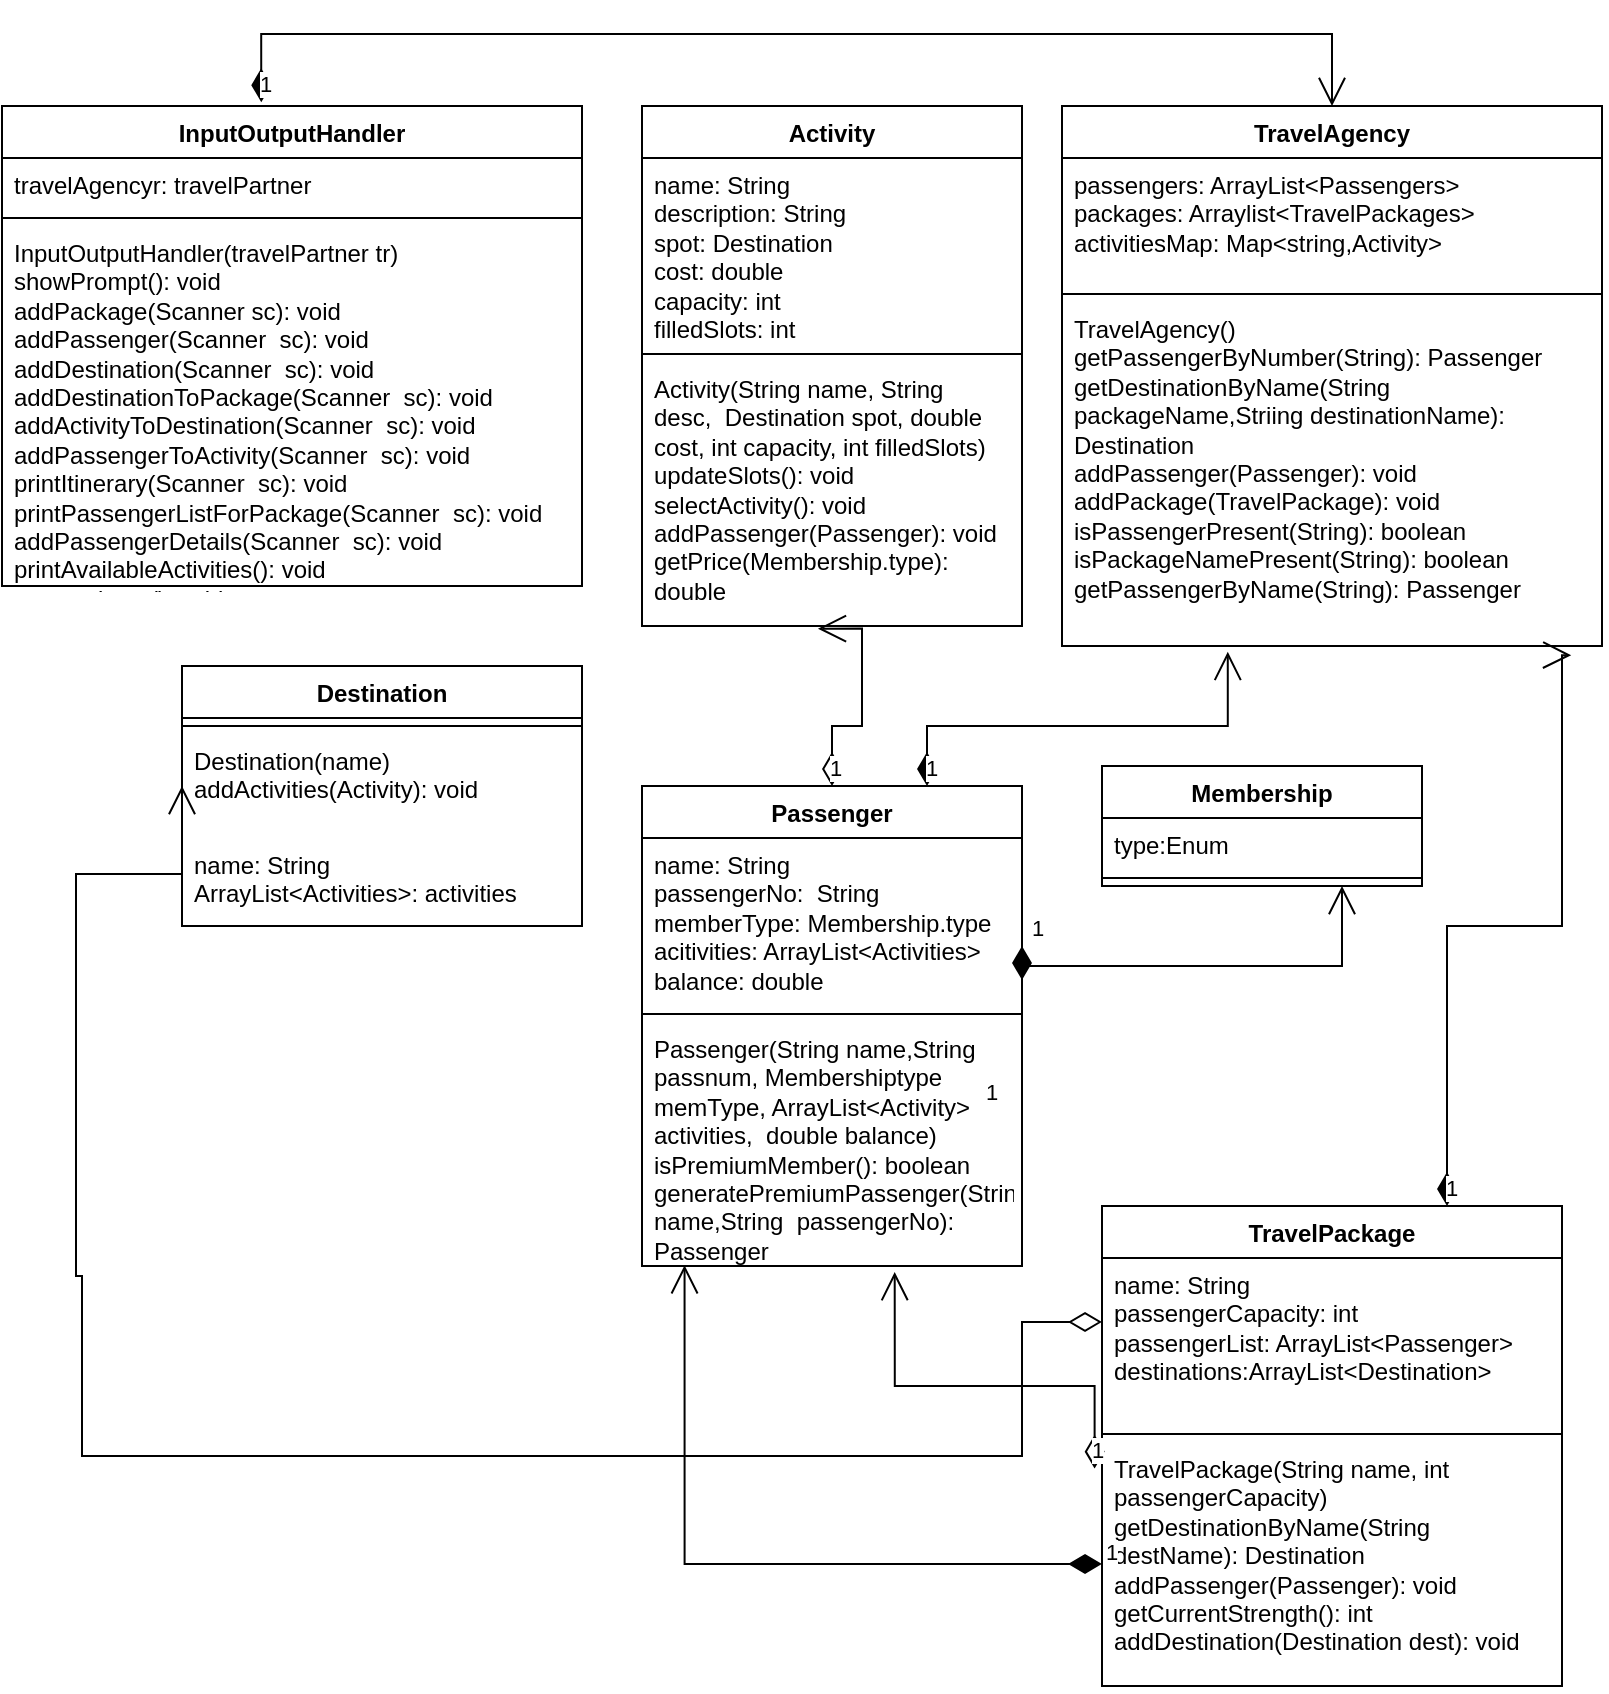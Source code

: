 <mxfile version="22.1.11" type="device">
  <diagram name="Page-1" id="MIF0Vb71k7gxBIaq7aiF">
    <mxGraphModel dx="1467" dy="797" grid="1" gridSize="10" guides="1" tooltips="1" connect="1" arrows="1" fold="1" page="1" pageScale="1" pageWidth="827" pageHeight="1169" math="0" shadow="0">
      <root>
        <mxCell id="0" />
        <mxCell id="1" parent="0" />
        <mxCell id="ngn3Fu3llOTl33DVyMuz-3" value="InputOutputHandler" style="swimlane;fontStyle=1;align=center;verticalAlign=top;childLayout=stackLayout;horizontal=1;startSize=26;horizontalStack=0;resizeParent=1;resizeParentMax=0;resizeLast=0;collapsible=1;marginBottom=0;whiteSpace=wrap;html=1;" vertex="1" parent="1">
          <mxGeometry x="20" y="90" width="290" height="240" as="geometry" />
        </mxCell>
        <mxCell id="ngn3Fu3llOTl33DVyMuz-4" value="travelAgencyr: travelPartner" style="text;strokeColor=none;fillColor=none;align=left;verticalAlign=top;spacingLeft=4;spacingRight=4;overflow=hidden;rotatable=0;points=[[0,0.5],[1,0.5]];portConstraint=eastwest;whiteSpace=wrap;html=1;" vertex="1" parent="ngn3Fu3llOTl33DVyMuz-3">
          <mxGeometry y="26" width="290" height="26" as="geometry" />
        </mxCell>
        <mxCell id="ngn3Fu3llOTl33DVyMuz-5" value="" style="line;strokeWidth=1;fillColor=none;align=left;verticalAlign=middle;spacingTop=-1;spacingLeft=3;spacingRight=3;rotatable=0;labelPosition=right;points=[];portConstraint=eastwest;strokeColor=inherit;" vertex="1" parent="ngn3Fu3llOTl33DVyMuz-3">
          <mxGeometry y="52" width="290" height="8" as="geometry" />
        </mxCell>
        <mxCell id="ngn3Fu3llOTl33DVyMuz-6" value="InputOutputHandler(travelPartner tr)&lt;br&gt;showPrompt(): void&lt;br&gt;addPackage(Scanner sc): void&lt;br&gt;addPassenger(Scanner&amp;nbsp; sc): void&lt;br&gt;addDestination(Scanner&amp;nbsp; sc): void&lt;br&gt;addDestinationToPackage(Scanner&amp;nbsp; sc): void&lt;br&gt;addActivityToDestination(Scanner&amp;nbsp; sc): void&lt;br&gt;addPassengerToActivity(Scanner&amp;nbsp; sc): void&lt;br&gt;printItinerary(Scanner&amp;nbsp; sc): void&lt;br&gt;printPassengerListForPackage(Scanner&amp;nbsp; sc): void&lt;br&gt;addPassengerDetails(Scanner&amp;nbsp; sc): void&lt;br&gt;printAvailableActivities(): void&lt;br&gt;processinput(): void" style="text;strokeColor=none;fillColor=none;align=left;verticalAlign=top;spacingLeft=4;spacingRight=4;overflow=hidden;rotatable=0;points=[[0,0.5],[1,0.5]];portConstraint=eastwest;whiteSpace=wrap;html=1;" vertex="1" parent="ngn3Fu3llOTl33DVyMuz-3">
          <mxGeometry y="60" width="290" height="180" as="geometry" />
        </mxCell>
        <mxCell id="ngn3Fu3llOTl33DVyMuz-7" value="Activity" style="swimlane;fontStyle=1;align=center;verticalAlign=top;childLayout=stackLayout;horizontal=1;startSize=26;horizontalStack=0;resizeParent=1;resizeParentMax=0;resizeLast=0;collapsible=1;marginBottom=0;whiteSpace=wrap;html=1;" vertex="1" parent="1">
          <mxGeometry x="340" y="90" width="190" height="260" as="geometry" />
        </mxCell>
        <mxCell id="ngn3Fu3llOTl33DVyMuz-8" value="name: String&lt;br&gt;description: String&lt;br&gt;spot: Destination&lt;br&gt;cost: double&lt;br&gt;capacity: int&lt;br&gt;filledSlots: int" style="text;strokeColor=none;fillColor=none;align=left;verticalAlign=top;spacingLeft=4;spacingRight=4;overflow=hidden;rotatable=0;points=[[0,0.5],[1,0.5]];portConstraint=eastwest;whiteSpace=wrap;html=1;" vertex="1" parent="ngn3Fu3llOTl33DVyMuz-7">
          <mxGeometry y="26" width="190" height="94" as="geometry" />
        </mxCell>
        <mxCell id="ngn3Fu3llOTl33DVyMuz-9" value="" style="line;strokeWidth=1;fillColor=none;align=left;verticalAlign=middle;spacingTop=-1;spacingLeft=3;spacingRight=3;rotatable=0;labelPosition=right;points=[];portConstraint=eastwest;strokeColor=inherit;" vertex="1" parent="ngn3Fu3llOTl33DVyMuz-7">
          <mxGeometry y="120" width="190" height="8" as="geometry" />
        </mxCell>
        <mxCell id="ngn3Fu3llOTl33DVyMuz-10" value="Activity(String name, String desc,&amp;nbsp; Destination spot, double cost, int capacity, int filledSlots)&lt;br&gt;updateSlots(): void&lt;br&gt;selectActivity(): void&lt;br&gt;addPassenger(Passenger): void&lt;br&gt;getPrice(Membership.type): double&lt;br&gt;" style="text;strokeColor=none;fillColor=none;align=left;verticalAlign=top;spacingLeft=4;spacingRight=4;overflow=hidden;rotatable=0;points=[[0,0.5],[1,0.5]];portConstraint=eastwest;whiteSpace=wrap;html=1;" vertex="1" parent="ngn3Fu3llOTl33DVyMuz-7">
          <mxGeometry y="128" width="190" height="132" as="geometry" />
        </mxCell>
        <mxCell id="ngn3Fu3llOTl33DVyMuz-14" value="TravelAgency" style="swimlane;fontStyle=1;align=center;verticalAlign=top;childLayout=stackLayout;horizontal=1;startSize=26;horizontalStack=0;resizeParent=1;resizeParentMax=0;resizeLast=0;collapsible=1;marginBottom=0;whiteSpace=wrap;html=1;" vertex="1" parent="1">
          <mxGeometry x="550" y="90" width="270" height="270" as="geometry" />
        </mxCell>
        <mxCell id="ngn3Fu3llOTl33DVyMuz-15" value="passengers: ArrayList&amp;lt;Passengers&amp;gt;&lt;br&gt;packages: Arraylist&amp;lt;TravelPackages&amp;gt;&lt;br&gt;activitiesMap: Map&amp;lt;string,Activity&amp;gt;&lt;br&gt;" style="text;strokeColor=none;fillColor=none;align=left;verticalAlign=top;spacingLeft=4;spacingRight=4;overflow=hidden;rotatable=0;points=[[0,0.5],[1,0.5]];portConstraint=eastwest;whiteSpace=wrap;html=1;" vertex="1" parent="ngn3Fu3llOTl33DVyMuz-14">
          <mxGeometry y="26" width="270" height="64" as="geometry" />
        </mxCell>
        <mxCell id="ngn3Fu3llOTl33DVyMuz-16" value="" style="line;strokeWidth=1;fillColor=none;align=left;verticalAlign=middle;spacingTop=-1;spacingLeft=3;spacingRight=3;rotatable=0;labelPosition=right;points=[];portConstraint=eastwest;strokeColor=inherit;" vertex="1" parent="ngn3Fu3llOTl33DVyMuz-14">
          <mxGeometry y="90" width="270" height="8" as="geometry" />
        </mxCell>
        <mxCell id="ngn3Fu3llOTl33DVyMuz-17" value="TravelAgency()&lt;br&gt;getPassengerByNumber(String): Passenger&lt;br&gt;getDestinationByName(String packageName,Striing destinationName): Destination&lt;br&gt;addPassenger(Passenger): void&lt;br&gt;addPackage(TravelPackage): void&lt;br&gt;isPassengerPresent(String): boolean&lt;br&gt;isPackageNamePresent(String): boolean&lt;br&gt;getPassengerByName(String): Passenger" style="text;strokeColor=none;fillColor=none;align=left;verticalAlign=top;spacingLeft=4;spacingRight=4;overflow=hidden;rotatable=0;points=[[0,0.5],[1,0.5]];portConstraint=eastwest;whiteSpace=wrap;html=1;" vertex="1" parent="ngn3Fu3llOTl33DVyMuz-14">
          <mxGeometry y="98" width="270" height="172" as="geometry" />
        </mxCell>
        <mxCell id="ngn3Fu3llOTl33DVyMuz-18" value="Destination" style="swimlane;fontStyle=1;align=center;verticalAlign=top;childLayout=stackLayout;horizontal=1;startSize=26;horizontalStack=0;resizeParent=1;resizeParentMax=0;resizeLast=0;collapsible=1;marginBottom=0;whiteSpace=wrap;html=1;" vertex="1" parent="1">
          <mxGeometry x="110" y="370" width="200" height="130" as="geometry" />
        </mxCell>
        <mxCell id="ngn3Fu3llOTl33DVyMuz-20" value="" style="line;strokeWidth=1;fillColor=none;align=left;verticalAlign=middle;spacingTop=-1;spacingLeft=3;spacingRight=3;rotatable=0;labelPosition=right;points=[];portConstraint=eastwest;strokeColor=inherit;" vertex="1" parent="ngn3Fu3llOTl33DVyMuz-18">
          <mxGeometry y="26" width="200" height="8" as="geometry" />
        </mxCell>
        <mxCell id="ngn3Fu3llOTl33DVyMuz-21" value="Destination(name)&lt;br&gt;addActivities(Activity): void&lt;br&gt;" style="text;strokeColor=none;fillColor=none;align=left;verticalAlign=top;spacingLeft=4;spacingRight=4;overflow=hidden;rotatable=0;points=[[0,0.5],[1,0.5]];portConstraint=eastwest;whiteSpace=wrap;html=1;" vertex="1" parent="ngn3Fu3llOTl33DVyMuz-18">
          <mxGeometry y="34" width="200" height="52" as="geometry" />
        </mxCell>
        <mxCell id="ngn3Fu3llOTl33DVyMuz-19" value="name: String&lt;br&gt;ArrayList&amp;lt;Activities&amp;gt;: activities&lt;br&gt;" style="text;strokeColor=none;fillColor=none;align=left;verticalAlign=top;spacingLeft=4;spacingRight=4;overflow=hidden;rotatable=0;points=[[0,0.5],[1,0.5]];portConstraint=eastwest;whiteSpace=wrap;html=1;" vertex="1" parent="ngn3Fu3llOTl33DVyMuz-18">
          <mxGeometry y="86" width="200" height="44" as="geometry" />
        </mxCell>
        <mxCell id="ngn3Fu3llOTl33DVyMuz-22" value="Passenger" style="swimlane;fontStyle=1;align=center;verticalAlign=top;childLayout=stackLayout;horizontal=1;startSize=26;horizontalStack=0;resizeParent=1;resizeParentMax=0;resizeLast=0;collapsible=1;marginBottom=0;whiteSpace=wrap;html=1;" vertex="1" parent="1">
          <mxGeometry x="340" y="430" width="190" height="240" as="geometry" />
        </mxCell>
        <mxCell id="ngn3Fu3llOTl33DVyMuz-23" value="name: String&lt;br&gt;passengerNo:&amp;nbsp; String&lt;br&gt;memberType: Membership.type&lt;br&gt;acitivities: ArrayList&amp;lt;Activities&amp;gt;&lt;br&gt;balance: double" style="text;strokeColor=none;fillColor=none;align=left;verticalAlign=top;spacingLeft=4;spacingRight=4;overflow=hidden;rotatable=0;points=[[0,0.5],[1,0.5]];portConstraint=eastwest;whiteSpace=wrap;html=1;" vertex="1" parent="ngn3Fu3llOTl33DVyMuz-22">
          <mxGeometry y="26" width="190" height="84" as="geometry" />
        </mxCell>
        <mxCell id="ngn3Fu3llOTl33DVyMuz-24" value="" style="line;strokeWidth=1;fillColor=none;align=left;verticalAlign=middle;spacingTop=-1;spacingLeft=3;spacingRight=3;rotatable=0;labelPosition=right;points=[];portConstraint=eastwest;strokeColor=inherit;" vertex="1" parent="ngn3Fu3llOTl33DVyMuz-22">
          <mxGeometry y="110" width="190" height="8" as="geometry" />
        </mxCell>
        <mxCell id="ngn3Fu3llOTl33DVyMuz-25" value="Passenger(String name,String passnum, Membershiptype memType, ArrayList&amp;lt;Activity&amp;gt; activities,&amp;nbsp; double balance)&lt;br&gt;isPremiumMember(): boolean&lt;br&gt;generatePremiumPassenger(String name,String&amp;nbsp; passengerNo): Passenger&lt;br&gt;" style="text;strokeColor=none;fillColor=none;align=left;verticalAlign=top;spacingLeft=4;spacingRight=4;overflow=hidden;rotatable=0;points=[[0,0.5],[1,0.5]];portConstraint=eastwest;whiteSpace=wrap;html=1;" vertex="1" parent="ngn3Fu3llOTl33DVyMuz-22">
          <mxGeometry y="118" width="190" height="122" as="geometry" />
        </mxCell>
        <mxCell id="ngn3Fu3llOTl33DVyMuz-26" value="Membership" style="swimlane;fontStyle=1;align=center;verticalAlign=top;childLayout=stackLayout;horizontal=1;startSize=26;horizontalStack=0;resizeParent=1;resizeParentMax=0;resizeLast=0;collapsible=1;marginBottom=0;whiteSpace=wrap;html=1;" vertex="1" parent="1">
          <mxGeometry x="570" y="420" width="160" height="60" as="geometry" />
        </mxCell>
        <mxCell id="ngn3Fu3llOTl33DVyMuz-27" value="type:Enum" style="text;strokeColor=none;fillColor=none;align=left;verticalAlign=top;spacingLeft=4;spacingRight=4;overflow=hidden;rotatable=0;points=[[0,0.5],[1,0.5]];portConstraint=eastwest;whiteSpace=wrap;html=1;" vertex="1" parent="ngn3Fu3llOTl33DVyMuz-26">
          <mxGeometry y="26" width="160" height="26" as="geometry" />
        </mxCell>
        <mxCell id="ngn3Fu3llOTl33DVyMuz-28" value="" style="line;strokeWidth=1;fillColor=none;align=left;verticalAlign=middle;spacingTop=-1;spacingLeft=3;spacingRight=3;rotatable=0;labelPosition=right;points=[];portConstraint=eastwest;strokeColor=inherit;" vertex="1" parent="ngn3Fu3llOTl33DVyMuz-26">
          <mxGeometry y="52" width="160" height="8" as="geometry" />
        </mxCell>
        <mxCell id="ngn3Fu3llOTl33DVyMuz-30" value="TravelPackage" style="swimlane;fontStyle=1;align=center;verticalAlign=top;childLayout=stackLayout;horizontal=1;startSize=26;horizontalStack=0;resizeParent=1;resizeParentMax=0;resizeLast=0;collapsible=1;marginBottom=0;whiteSpace=wrap;html=1;" vertex="1" parent="1">
          <mxGeometry x="570" y="640" width="230" height="240" as="geometry" />
        </mxCell>
        <mxCell id="ngn3Fu3llOTl33DVyMuz-31" value="name: String&lt;br&gt;passengerCapacity: int&lt;br&gt;passengerList: ArrayList&amp;lt;Passenger&amp;gt;&lt;br&gt;destinations:ArrayList&amp;lt;Destination&amp;gt;" style="text;strokeColor=none;fillColor=none;align=left;verticalAlign=top;spacingLeft=4;spacingRight=4;overflow=hidden;rotatable=0;points=[[0,0.5],[1,0.5]];portConstraint=eastwest;whiteSpace=wrap;html=1;" vertex="1" parent="ngn3Fu3llOTl33DVyMuz-30">
          <mxGeometry y="26" width="230" height="84" as="geometry" />
        </mxCell>
        <mxCell id="ngn3Fu3llOTl33DVyMuz-32" value="" style="line;strokeWidth=1;fillColor=none;align=left;verticalAlign=middle;spacingTop=-1;spacingLeft=3;spacingRight=3;rotatable=0;labelPosition=right;points=[];portConstraint=eastwest;strokeColor=inherit;" vertex="1" parent="ngn3Fu3llOTl33DVyMuz-30">
          <mxGeometry y="110" width="230" height="8" as="geometry" />
        </mxCell>
        <mxCell id="ngn3Fu3llOTl33DVyMuz-33" value="TravelPackage(String name, int passengerCapacity)&lt;br&gt;getDestinationByName(String destName): Destination&lt;br&gt;addPassenger(Passenger): void&lt;br&gt;getCurrentStrength(): int&lt;br&gt;addDestination(Destination dest): void" style="text;strokeColor=none;fillColor=none;align=left;verticalAlign=top;spacingLeft=4;spacingRight=4;overflow=hidden;rotatable=0;points=[[0,0.5],[1,0.5]];portConstraint=eastwest;whiteSpace=wrap;html=1;" vertex="1" parent="ngn3Fu3llOTl33DVyMuz-30">
          <mxGeometry y="118" width="230" height="122" as="geometry" />
        </mxCell>
        <mxCell id="ngn3Fu3llOTl33DVyMuz-34" value="1" style="endArrow=open;html=1;endSize=12;startArrow=diamondThin;startSize=14;startFill=1;edgeStyle=orthogonalEdgeStyle;align=left;verticalAlign=bottom;rounded=0;entryX=0.75;entryY=1;entryDx=0;entryDy=0;entryPerimeter=0;" edge="1" parent="1" target="ngn3Fu3llOTl33DVyMuz-28">
          <mxGeometry x="-1" y="3" relative="1" as="geometry">
            <mxPoint x="530" y="510" as="sourcePoint" />
            <mxPoint x="690" y="510" as="targetPoint" />
            <Array as="points">
              <mxPoint x="530" y="520" />
              <mxPoint x="690" y="520" />
            </Array>
          </mxGeometry>
        </mxCell>
        <mxCell id="ngn3Fu3llOTl33DVyMuz-35" value="1" style="endArrow=open;html=1;endSize=12;startArrow=diamondThin;startSize=14;startFill=0;edgeStyle=orthogonalEdgeStyle;align=left;verticalAlign=bottom;rounded=0;entryX=0.665;entryY=1.025;entryDx=0;entryDy=0;entryPerimeter=0;exitX=-0.016;exitY=0.109;exitDx=0;exitDy=0;exitPerimeter=0;" edge="1" parent="1" source="ngn3Fu3llOTl33DVyMuz-33" target="ngn3Fu3llOTl33DVyMuz-25">
          <mxGeometry x="-1" y="3" relative="1" as="geometry">
            <mxPoint x="300" y="730" as="sourcePoint" />
            <mxPoint x="460" y="730" as="targetPoint" />
            <Array as="points">
              <mxPoint x="566" y="730" />
              <mxPoint x="466" y="730" />
            </Array>
          </mxGeometry>
        </mxCell>
        <mxCell id="ngn3Fu3llOTl33DVyMuz-36" value="1" style="endArrow=open;html=1;endSize=12;startArrow=diamondThin;startSize=14;startFill=0;edgeStyle=orthogonalEdgeStyle;align=left;verticalAlign=bottom;rounded=0;entryX=0;entryY=0.5;entryDx=0;entryDy=0;exitX=0;exitY=0.5;exitDx=0;exitDy=0;" edge="1" parent="1" target="ngn3Fu3llOTl33DVyMuz-21">
          <mxGeometry x="-1" y="-63" relative="1" as="geometry">
            <mxPoint x="570.0" y="698" as="sourcePoint" />
            <mxPoint x="56.6" y="580" as="targetPoint" />
            <Array as="points">
              <mxPoint x="530" y="698" />
              <mxPoint x="530" y="765" />
              <mxPoint x="60" y="765" />
              <mxPoint x="60" y="675" />
              <mxPoint x="57" y="675" />
              <mxPoint x="57" y="474" />
            </Array>
            <mxPoint x="-60" y="-43" as="offset" />
          </mxGeometry>
        </mxCell>
        <mxCell id="ngn3Fu3llOTl33DVyMuz-37" value="1" style="endArrow=open;html=1;endSize=12;startArrow=diamondThin;startSize=14;startFill=0;edgeStyle=orthogonalEdgeStyle;align=left;verticalAlign=bottom;rounded=0;exitX=0.5;exitY=0;exitDx=0;exitDy=0;entryX=0.463;entryY=1.01;entryDx=0;entryDy=0;entryPerimeter=0;" edge="1" parent="1" source="ngn3Fu3llOTl33DVyMuz-22" target="ngn3Fu3llOTl33DVyMuz-10">
          <mxGeometry x="-1" y="3" relative="1" as="geometry">
            <mxPoint x="370" y="390" as="sourcePoint" />
            <mxPoint x="530" y="390" as="targetPoint" />
            <Array as="points">
              <mxPoint x="435" y="400" />
              <mxPoint x="450" y="400" />
              <mxPoint x="450" y="351" />
            </Array>
          </mxGeometry>
        </mxCell>
        <mxCell id="ngn3Fu3llOTl33DVyMuz-39" value="1" style="endArrow=open;html=1;endSize=12;startArrow=diamondThin;startSize=14;startFill=1;edgeStyle=orthogonalEdgeStyle;align=left;verticalAlign=bottom;rounded=0;entryX=0.112;entryY=0.997;entryDx=0;entryDy=0;entryPerimeter=0;" edge="1" parent="1" source="ngn3Fu3llOTl33DVyMuz-33" target="ngn3Fu3llOTl33DVyMuz-25">
          <mxGeometry x="-1" y="3" relative="1" as="geometry">
            <mxPoint x="50" y="690" as="sourcePoint" />
            <mxPoint x="370" y="520" as="targetPoint" />
          </mxGeometry>
        </mxCell>
        <mxCell id="ngn3Fu3llOTl33DVyMuz-40" value="1" style="endArrow=open;html=1;endSize=12;startArrow=diamondThin;startSize=14;startFill=1;edgeStyle=orthogonalEdgeStyle;align=left;verticalAlign=bottom;rounded=0;exitX=0.75;exitY=0;exitDx=0;exitDy=0;entryX=0.307;entryY=1.017;entryDx=0;entryDy=0;entryPerimeter=0;" edge="1" parent="1" source="ngn3Fu3llOTl33DVyMuz-22" target="ngn3Fu3llOTl33DVyMuz-17">
          <mxGeometry x="-1" y="3" relative="1" as="geometry">
            <mxPoint x="480" y="400" as="sourcePoint" />
            <mxPoint x="640" y="400" as="targetPoint" />
            <Array as="points">
              <mxPoint x="483" y="400" />
              <mxPoint x="633" y="400" />
            </Array>
          </mxGeometry>
        </mxCell>
        <mxCell id="ngn3Fu3llOTl33DVyMuz-41" value="1" style="endArrow=open;html=1;endSize=12;startArrow=diamondThin;startSize=14;startFill=1;edgeStyle=orthogonalEdgeStyle;align=left;verticalAlign=bottom;rounded=0;entryX=0.943;entryY=1.027;entryDx=0;entryDy=0;entryPerimeter=0;exitX=0.75;exitY=0;exitDx=0;exitDy=0;" edge="1" parent="1" source="ngn3Fu3llOTl33DVyMuz-30" target="ngn3Fu3llOTl33DVyMuz-17">
          <mxGeometry x="-1" y="3" relative="1" as="geometry">
            <mxPoint x="300" y="780" as="sourcePoint" />
            <mxPoint x="760" y="600" as="targetPoint" />
            <Array as="points">
              <mxPoint x="743" y="500" />
              <mxPoint x="800" y="500" />
              <mxPoint x="800" y="365" />
            </Array>
          </mxGeometry>
        </mxCell>
        <mxCell id="ngn3Fu3llOTl33DVyMuz-42" value="1" style="endArrow=open;html=1;endSize=12;startArrow=diamondThin;startSize=14;startFill=1;edgeStyle=orthogonalEdgeStyle;align=left;verticalAlign=bottom;rounded=0;exitX=0.447;exitY=-0.008;exitDx=0;exitDy=0;exitPerimeter=0;entryX=0.5;entryY=0;entryDx=0;entryDy=0;" edge="1" parent="1" source="ngn3Fu3llOTl33DVyMuz-3" target="ngn3Fu3llOTl33DVyMuz-14">
          <mxGeometry x="-1" y="3" relative="1" as="geometry">
            <mxPoint x="253" y="54" as="sourcePoint" />
            <mxPoint x="413" y="54" as="targetPoint" />
            <Array as="points">
              <mxPoint x="150" y="54" />
              <mxPoint x="685" y="54" />
            </Array>
          </mxGeometry>
        </mxCell>
      </root>
    </mxGraphModel>
  </diagram>
</mxfile>
